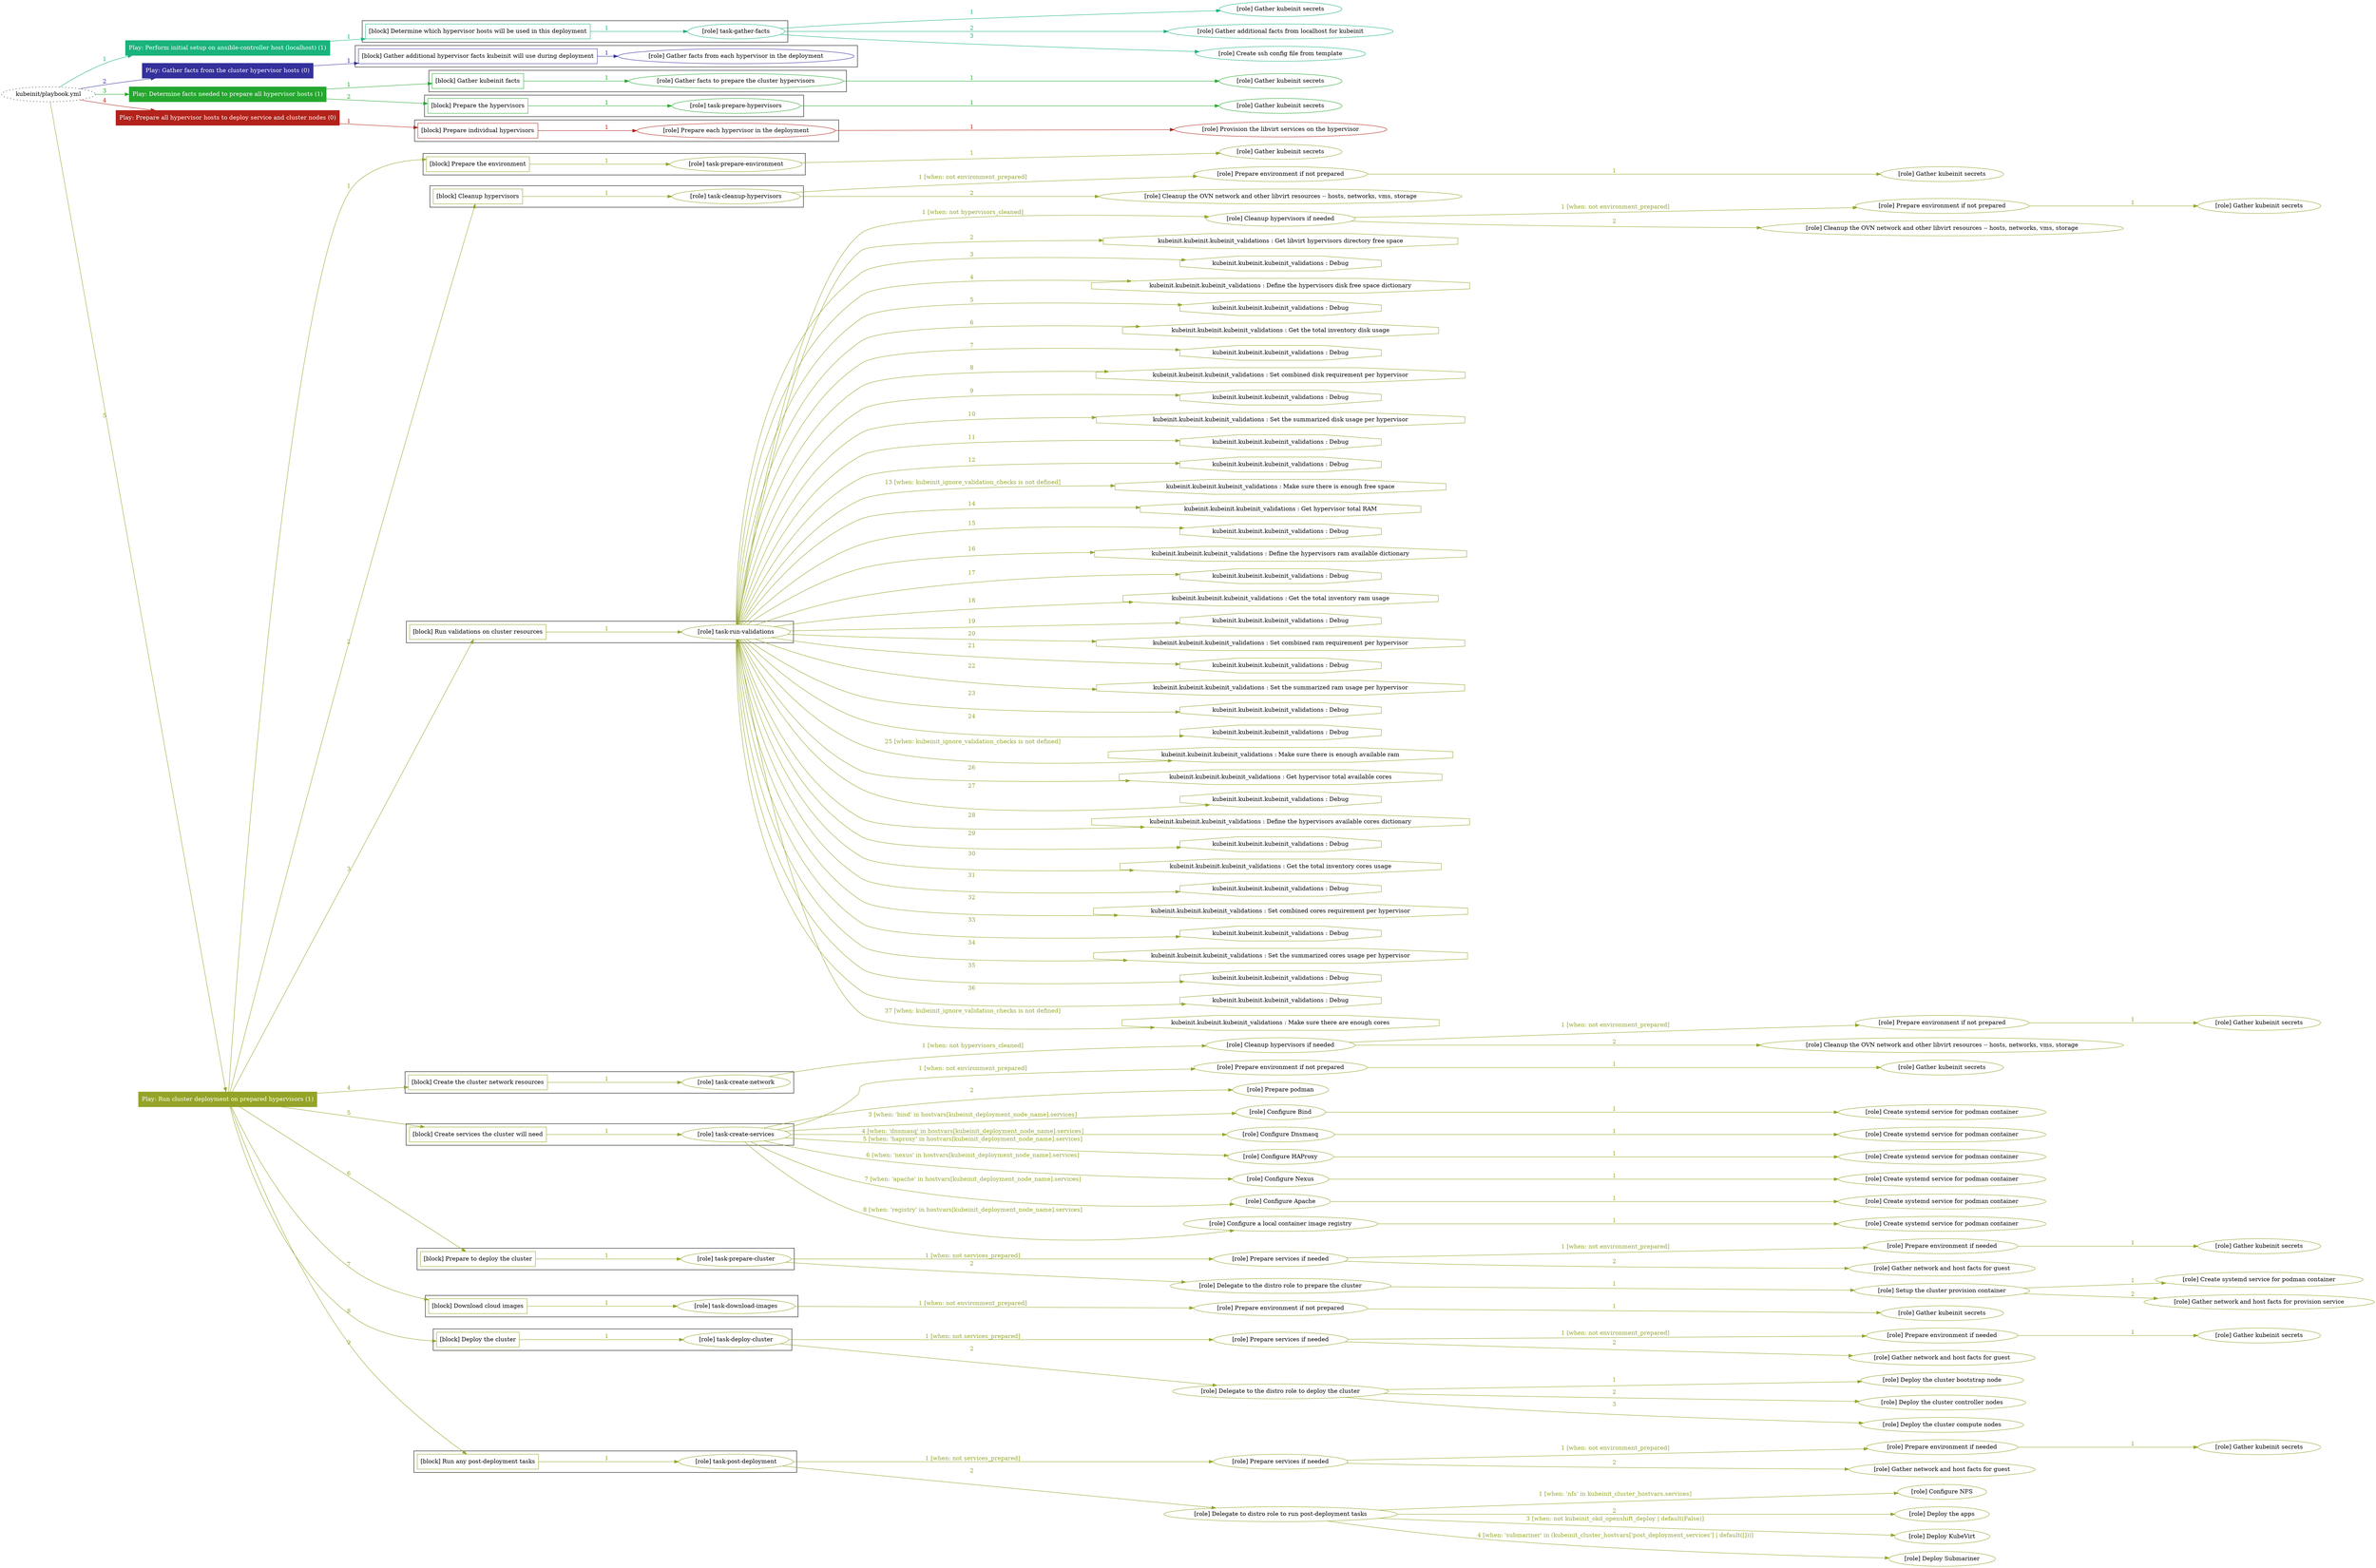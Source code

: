 digraph {
	graph [concentrate=true ordering=in rankdir=LR ratio=fill]
	edge [esep=5 sep=10]
	"kubeinit/playbook.yml" [URL="/home/runner/work/kubeinit/kubeinit/kubeinit/playbook.yml" id=playbook_85c4ba30 style=dotted]
	play_6df2d67b [label="Play: Perform initial setup on ansible-controller host (localhost) (1)" URL="/home/runner/work/kubeinit/kubeinit/kubeinit/playbook.yml" color="#19b37c" fontcolor="#ffffff" id=play_6df2d67b shape=box style=filled tooltip=localhost]
	"kubeinit/playbook.yml" -> play_6df2d67b [label="1 " color="#19b37c" fontcolor="#19b37c" id=edge_0aa64eb3 labeltooltip="1 " tooltip="1 "]
	subgraph "Gather kubeinit secrets" {
		role_e0ba9363 [label="[role] Gather kubeinit secrets" URL="/home/runner/.ansible/collections/ansible_collections/kubeinit/kubeinit/roles/kubeinit_prepare/tasks/build_hypervisors_group.yml" color="#19b37c" id=role_e0ba9363 tooltip="Gather kubeinit secrets"]
	}
	subgraph "Gather additional facts from localhost for kubeinit" {
		role_f0b11e8e [label="[role] Gather additional facts from localhost for kubeinit" URL="/home/runner/.ansible/collections/ansible_collections/kubeinit/kubeinit/roles/kubeinit_prepare/tasks/build_hypervisors_group.yml" color="#19b37c" id=role_f0b11e8e tooltip="Gather additional facts from localhost for kubeinit"]
	}
	subgraph "Create ssh config file from template" {
		role_91dc00cb [label="[role] Create ssh config file from template" URL="/home/runner/.ansible/collections/ansible_collections/kubeinit/kubeinit/roles/kubeinit_prepare/tasks/build_hypervisors_group.yml" color="#19b37c" id=role_91dc00cb tooltip="Create ssh config file from template"]
	}
	subgraph "task-gather-facts" {
		role_4354ecbf [label="[role] task-gather-facts" URL="/home/runner/work/kubeinit/kubeinit/kubeinit/playbook.yml" color="#19b37c" id=role_4354ecbf tooltip="task-gather-facts"]
		role_4354ecbf -> role_e0ba9363 [label="1 " color="#19b37c" fontcolor="#19b37c" id=edge_5e1884c7 labeltooltip="1 " tooltip="1 "]
		role_4354ecbf -> role_f0b11e8e [label="2 " color="#19b37c" fontcolor="#19b37c" id=edge_188f008f labeltooltip="2 " tooltip="2 "]
		role_4354ecbf -> role_91dc00cb [label="3 " color="#19b37c" fontcolor="#19b37c" id=edge_2c834e69 labeltooltip="3 " tooltip="3 "]
	}
	subgraph "Play: Perform initial setup on ansible-controller host (localhost) (1)" {
		play_6df2d67b -> block_5bda6349 [label=1 color="#19b37c" fontcolor="#19b37c" id=edge_d54d0ddb labeltooltip=1 tooltip=1]
		subgraph cluster_block_5bda6349 {
			block_5bda6349 [label="[block] Determine which hypervisor hosts will be used in this deployment" URL="/home/runner/work/kubeinit/kubeinit/kubeinit/playbook.yml" color="#19b37c" id=block_5bda6349 labeltooltip="Determine which hypervisor hosts will be used in this deployment" shape=box tooltip="Determine which hypervisor hosts will be used in this deployment"]
			block_5bda6349 -> role_4354ecbf [label="1 " color="#19b37c" fontcolor="#19b37c" id=edge_f3543028 labeltooltip="1 " tooltip="1 "]
		}
	}
	play_bdb06d68 [label="Play: Gather facts from the cluster hypervisor hosts (0)" URL="/home/runner/work/kubeinit/kubeinit/kubeinit/playbook.yml" color="#34309c" fontcolor="#ffffff" id=play_bdb06d68 shape=box style=filled tooltip="Play: Gather facts from the cluster hypervisor hosts (0)"]
	"kubeinit/playbook.yml" -> play_bdb06d68 [label="2 " color="#34309c" fontcolor="#34309c" id=edge_995023cb labeltooltip="2 " tooltip="2 "]
	subgraph "Gather facts from each hypervisor in the deployment" {
		role_6d00f6bb [label="[role] Gather facts from each hypervisor in the deployment" URL="/home/runner/work/kubeinit/kubeinit/kubeinit/playbook.yml" color="#34309c" id=role_6d00f6bb tooltip="Gather facts from each hypervisor in the deployment"]
	}
	subgraph "Play: Gather facts from the cluster hypervisor hosts (0)" {
		play_bdb06d68 -> block_62ca619c [label=1 color="#34309c" fontcolor="#34309c" id=edge_2119ec11 labeltooltip=1 tooltip=1]
		subgraph cluster_block_62ca619c {
			block_62ca619c [label="[block] Gather additional hypervisor facts kubeinit will use during deployment" URL="/home/runner/work/kubeinit/kubeinit/kubeinit/playbook.yml" color="#34309c" id=block_62ca619c labeltooltip="Gather additional hypervisor facts kubeinit will use during deployment" shape=box tooltip="Gather additional hypervisor facts kubeinit will use during deployment"]
			block_62ca619c -> role_6d00f6bb [label="1 " color="#34309c" fontcolor="#34309c" id=edge_eb455437 labeltooltip="1 " tooltip="1 "]
		}
	}
	play_65d1d710 [label="Play: Determine facts needed to prepare all hypervisor hosts (1)" URL="/home/runner/work/kubeinit/kubeinit/kubeinit/playbook.yml" color="#25a72f" fontcolor="#ffffff" id=play_65d1d710 shape=box style=filled tooltip=localhost]
	"kubeinit/playbook.yml" -> play_65d1d710 [label="3 " color="#25a72f" fontcolor="#25a72f" id=edge_ae1b3281 labeltooltip="3 " tooltip="3 "]
	subgraph "Gather kubeinit secrets" {
		role_48e52201 [label="[role] Gather kubeinit secrets" URL="/home/runner/.ansible/collections/ansible_collections/kubeinit/kubeinit/roles/kubeinit_prepare/tasks/gather_kubeinit_facts.yml" color="#25a72f" id=role_48e52201 tooltip="Gather kubeinit secrets"]
	}
	subgraph "Gather facts to prepare the cluster hypervisors" {
		role_d7dfe761 [label="[role] Gather facts to prepare the cluster hypervisors" URL="/home/runner/work/kubeinit/kubeinit/kubeinit/playbook.yml" color="#25a72f" id=role_d7dfe761 tooltip="Gather facts to prepare the cluster hypervisors"]
		role_d7dfe761 -> role_48e52201 [label="1 " color="#25a72f" fontcolor="#25a72f" id=edge_21d0bb78 labeltooltip="1 " tooltip="1 "]
	}
	subgraph "Gather kubeinit secrets" {
		role_f0ab1d7e [label="[role] Gather kubeinit secrets" URL="/home/runner/.ansible/collections/ansible_collections/kubeinit/kubeinit/roles/kubeinit_prepare/tasks/gather_kubeinit_facts.yml" color="#25a72f" id=role_f0ab1d7e tooltip="Gather kubeinit secrets"]
	}
	subgraph "task-prepare-hypervisors" {
		role_a7c603bc [label="[role] task-prepare-hypervisors" URL="/home/runner/work/kubeinit/kubeinit/kubeinit/playbook.yml" color="#25a72f" id=role_a7c603bc tooltip="task-prepare-hypervisors"]
		role_a7c603bc -> role_f0ab1d7e [label="1 " color="#25a72f" fontcolor="#25a72f" id=edge_b58a7667 labeltooltip="1 " tooltip="1 "]
	}
	subgraph "Play: Determine facts needed to prepare all hypervisor hosts (1)" {
		play_65d1d710 -> block_c63ff28d [label=1 color="#25a72f" fontcolor="#25a72f" id=edge_e9bfacd6 labeltooltip=1 tooltip=1]
		subgraph cluster_block_c63ff28d {
			block_c63ff28d [label="[block] Gather kubeinit facts" URL="/home/runner/work/kubeinit/kubeinit/kubeinit/playbook.yml" color="#25a72f" id=block_c63ff28d labeltooltip="Gather kubeinit facts" shape=box tooltip="Gather kubeinit facts"]
			block_c63ff28d -> role_d7dfe761 [label="1 " color="#25a72f" fontcolor="#25a72f" id=edge_9ce40a1f labeltooltip="1 " tooltip="1 "]
		}
		play_65d1d710 -> block_07e550fc [label=2 color="#25a72f" fontcolor="#25a72f" id=edge_a1022e02 labeltooltip=2 tooltip=2]
		subgraph cluster_block_07e550fc {
			block_07e550fc [label="[block] Prepare the hypervisors" URL="/home/runner/work/kubeinit/kubeinit/kubeinit/playbook.yml" color="#25a72f" id=block_07e550fc labeltooltip="Prepare the hypervisors" shape=box tooltip="Prepare the hypervisors"]
			block_07e550fc -> role_a7c603bc [label="1 " color="#25a72f" fontcolor="#25a72f" id=edge_efee9113 labeltooltip="1 " tooltip="1 "]
		}
	}
	play_d717cc5e [label="Play: Prepare all hypervisor hosts to deploy service and cluster nodes (0)" URL="/home/runner/work/kubeinit/kubeinit/kubeinit/playbook.yml" color="#b2221a" fontcolor="#ffffff" id=play_d717cc5e shape=box style=filled tooltip="Play: Prepare all hypervisor hosts to deploy service and cluster nodes (0)"]
	"kubeinit/playbook.yml" -> play_d717cc5e [label="4 " color="#b2221a" fontcolor="#b2221a" id=edge_8abf5894 labeltooltip="4 " tooltip="4 "]
	subgraph "Provision the libvirt services on the hypervisor" {
		role_d17dde5d [label="[role] Provision the libvirt services on the hypervisor" URL="/home/runner/.ansible/collections/ansible_collections/kubeinit/kubeinit/roles/kubeinit_prepare/tasks/prepare_hypervisor.yml" color="#b2221a" id=role_d17dde5d tooltip="Provision the libvirt services on the hypervisor"]
	}
	subgraph "Prepare each hypervisor in the deployment" {
		role_a96aeeb5 [label="[role] Prepare each hypervisor in the deployment" URL="/home/runner/work/kubeinit/kubeinit/kubeinit/playbook.yml" color="#b2221a" id=role_a96aeeb5 tooltip="Prepare each hypervisor in the deployment"]
		role_a96aeeb5 -> role_d17dde5d [label="1 " color="#b2221a" fontcolor="#b2221a" id=edge_a82bee78 labeltooltip="1 " tooltip="1 "]
	}
	subgraph "Play: Prepare all hypervisor hosts to deploy service and cluster nodes (0)" {
		play_d717cc5e -> block_9e357acc [label=1 color="#b2221a" fontcolor="#b2221a" id=edge_7d659cb0 labeltooltip=1 tooltip=1]
		subgraph cluster_block_9e357acc {
			block_9e357acc [label="[block] Prepare individual hypervisors" URL="/home/runner/work/kubeinit/kubeinit/kubeinit/playbook.yml" color="#b2221a" id=block_9e357acc labeltooltip="Prepare individual hypervisors" shape=box tooltip="Prepare individual hypervisors"]
			block_9e357acc -> role_a96aeeb5 [label="1 " color="#b2221a" fontcolor="#b2221a" id=edge_d568c273 labeltooltip="1 " tooltip="1 "]
		}
	}
	play_6948c491 [label="Play: Run cluster deployment on prepared hypervisors (1)" URL="/home/runner/work/kubeinit/kubeinit/kubeinit/playbook.yml" color="#95a428" fontcolor="#ffffff" id=play_6948c491 shape=box style=filled tooltip=localhost]
	"kubeinit/playbook.yml" -> play_6948c491 [label="5 " color="#95a428" fontcolor="#95a428" id=edge_7f59cbd9 labeltooltip="5 " tooltip="5 "]
	subgraph "Gather kubeinit secrets" {
		role_6306f327 [label="[role] Gather kubeinit secrets" URL="/home/runner/.ansible/collections/ansible_collections/kubeinit/kubeinit/roles/kubeinit_prepare/tasks/gather_kubeinit_facts.yml" color="#95a428" id=role_6306f327 tooltip="Gather kubeinit secrets"]
	}
	subgraph "task-prepare-environment" {
		role_22c34908 [label="[role] task-prepare-environment" URL="/home/runner/work/kubeinit/kubeinit/kubeinit/playbook.yml" color="#95a428" id=role_22c34908 tooltip="task-prepare-environment"]
		role_22c34908 -> role_6306f327 [label="1 " color="#95a428" fontcolor="#95a428" id=edge_5ba87dcf labeltooltip="1 " tooltip="1 "]
	}
	subgraph "Gather kubeinit secrets" {
		role_3633be35 [label="[role] Gather kubeinit secrets" URL="/home/runner/.ansible/collections/ansible_collections/kubeinit/kubeinit/roles/kubeinit_prepare/tasks/gather_kubeinit_facts.yml" color="#95a428" id=role_3633be35 tooltip="Gather kubeinit secrets"]
	}
	subgraph "Prepare environment if not prepared" {
		role_69debfd1 [label="[role] Prepare environment if not prepared" URL="/home/runner/.ansible/collections/ansible_collections/kubeinit/kubeinit/roles/kubeinit_prepare/tasks/cleanup_hypervisors.yml" color="#95a428" id=role_69debfd1 tooltip="Prepare environment if not prepared"]
		role_69debfd1 -> role_3633be35 [label="1 " color="#95a428" fontcolor="#95a428" id=edge_e985a765 labeltooltip="1 " tooltip="1 "]
	}
	subgraph "Cleanup the OVN network and other libvirt resources -- hosts, networks, vms, storage" {
		role_cedc4eb8 [label="[role] Cleanup the OVN network and other libvirt resources -- hosts, networks, vms, storage" URL="/home/runner/.ansible/collections/ansible_collections/kubeinit/kubeinit/roles/kubeinit_prepare/tasks/cleanup_hypervisors.yml" color="#95a428" id=role_cedc4eb8 tooltip="Cleanup the OVN network and other libvirt resources -- hosts, networks, vms, storage"]
	}
	subgraph "task-cleanup-hypervisors" {
		role_fb9af91a [label="[role] task-cleanup-hypervisors" URL="/home/runner/work/kubeinit/kubeinit/kubeinit/playbook.yml" color="#95a428" id=role_fb9af91a tooltip="task-cleanup-hypervisors"]
		role_fb9af91a -> role_69debfd1 [label="1 [when: not environment_prepared]" color="#95a428" fontcolor="#95a428" id=edge_607a3b74 labeltooltip="1 [when: not environment_prepared]" tooltip="1 [when: not environment_prepared]"]
		role_fb9af91a -> role_cedc4eb8 [label="2 " color="#95a428" fontcolor="#95a428" id=edge_25e4d413 labeltooltip="2 " tooltip="2 "]
	}
	subgraph "Gather kubeinit secrets" {
		role_6564d559 [label="[role] Gather kubeinit secrets" URL="/home/runner/.ansible/collections/ansible_collections/kubeinit/kubeinit/roles/kubeinit_prepare/tasks/gather_kubeinit_facts.yml" color="#95a428" id=role_6564d559 tooltip="Gather kubeinit secrets"]
	}
	subgraph "Prepare environment if not prepared" {
		role_5cb834cb [label="[role] Prepare environment if not prepared" URL="/home/runner/.ansible/collections/ansible_collections/kubeinit/kubeinit/roles/kubeinit_prepare/tasks/cleanup_hypervisors.yml" color="#95a428" id=role_5cb834cb tooltip="Prepare environment if not prepared"]
		role_5cb834cb -> role_6564d559 [label="1 " color="#95a428" fontcolor="#95a428" id=edge_2e5d711a labeltooltip="1 " tooltip="1 "]
	}
	subgraph "Cleanup the OVN network and other libvirt resources -- hosts, networks, vms, storage" {
		role_5125f398 [label="[role] Cleanup the OVN network and other libvirt resources -- hosts, networks, vms, storage" URL="/home/runner/.ansible/collections/ansible_collections/kubeinit/kubeinit/roles/kubeinit_prepare/tasks/cleanup_hypervisors.yml" color="#95a428" id=role_5125f398 tooltip="Cleanup the OVN network and other libvirt resources -- hosts, networks, vms, storage"]
	}
	subgraph "Cleanup hypervisors if needed" {
		role_85b0f0a5 [label="[role] Cleanup hypervisors if needed" URL="/home/runner/.ansible/collections/ansible_collections/kubeinit/kubeinit/roles/kubeinit_validations/tasks/main.yml" color="#95a428" id=role_85b0f0a5 tooltip="Cleanup hypervisors if needed"]
		role_85b0f0a5 -> role_5cb834cb [label="1 [when: not environment_prepared]" color="#95a428" fontcolor="#95a428" id=edge_872a3eca labeltooltip="1 [when: not environment_prepared]" tooltip="1 [when: not environment_prepared]"]
		role_85b0f0a5 -> role_5125f398 [label="2 " color="#95a428" fontcolor="#95a428" id=edge_8c139876 labeltooltip="2 " tooltip="2 "]
	}
	subgraph "task-run-validations" {
		role_878a3797 [label="[role] task-run-validations" URL="/home/runner/work/kubeinit/kubeinit/kubeinit/playbook.yml" color="#95a428" id=role_878a3797 tooltip="task-run-validations"]
		role_878a3797 -> role_85b0f0a5 [label="1 [when: not hypervisors_cleaned]" color="#95a428" fontcolor="#95a428" id=edge_ee4e1480 labeltooltip="1 [when: not hypervisors_cleaned]" tooltip="1 [when: not hypervisors_cleaned]"]
		task_3fe43876 [label="kubeinit.kubeinit.kubeinit_validations : Get libvirt hypervisors directory free space" URL="/home/runner/.ansible/collections/ansible_collections/kubeinit/kubeinit/roles/kubeinit_validations/tasks/10_libvirt_free_space.yml" color="#95a428" id=task_3fe43876 shape=octagon tooltip="kubeinit.kubeinit.kubeinit_validations : Get libvirt hypervisors directory free space"]
		role_878a3797 -> task_3fe43876 [label="2 " color="#95a428" fontcolor="#95a428" id=edge_12eec19f labeltooltip="2 " tooltip="2 "]
		task_c3666a6e [label="kubeinit.kubeinit.kubeinit_validations : Debug" URL="/home/runner/.ansible/collections/ansible_collections/kubeinit/kubeinit/roles/kubeinit_validations/tasks/10_libvirt_free_space.yml" color="#95a428" id=task_c3666a6e shape=octagon tooltip="kubeinit.kubeinit.kubeinit_validations : Debug"]
		role_878a3797 -> task_c3666a6e [label="3 " color="#95a428" fontcolor="#95a428" id=edge_973ae6a5 labeltooltip="3 " tooltip="3 "]
		task_f958628d [label="kubeinit.kubeinit.kubeinit_validations : Define the hypervisors disk free space dictionary" URL="/home/runner/.ansible/collections/ansible_collections/kubeinit/kubeinit/roles/kubeinit_validations/tasks/10_libvirt_free_space.yml" color="#95a428" id=task_f958628d shape=octagon tooltip="kubeinit.kubeinit.kubeinit_validations : Define the hypervisors disk free space dictionary"]
		role_878a3797 -> task_f958628d [label="4 " color="#95a428" fontcolor="#95a428" id=edge_c0340e05 labeltooltip="4 " tooltip="4 "]
		task_42d166b5 [label="kubeinit.kubeinit.kubeinit_validations : Debug" URL="/home/runner/.ansible/collections/ansible_collections/kubeinit/kubeinit/roles/kubeinit_validations/tasks/10_libvirt_free_space.yml" color="#95a428" id=task_42d166b5 shape=octagon tooltip="kubeinit.kubeinit.kubeinit_validations : Debug"]
		role_878a3797 -> task_42d166b5 [label="5 " color="#95a428" fontcolor="#95a428" id=edge_4ccaed5c labeltooltip="5 " tooltip="5 "]
		task_b8a4088f [label="kubeinit.kubeinit.kubeinit_validations : Get the total inventory disk usage" URL="/home/runner/.ansible/collections/ansible_collections/kubeinit/kubeinit/roles/kubeinit_validations/tasks/10_libvirt_free_space.yml" color="#95a428" id=task_b8a4088f shape=octagon tooltip="kubeinit.kubeinit.kubeinit_validations : Get the total inventory disk usage"]
		role_878a3797 -> task_b8a4088f [label="6 " color="#95a428" fontcolor="#95a428" id=edge_63ac06cf labeltooltip="6 " tooltip="6 "]
		task_69ca1d5c [label="kubeinit.kubeinit.kubeinit_validations : Debug" URL="/home/runner/.ansible/collections/ansible_collections/kubeinit/kubeinit/roles/kubeinit_validations/tasks/10_libvirt_free_space.yml" color="#95a428" id=task_69ca1d5c shape=octagon tooltip="kubeinit.kubeinit.kubeinit_validations : Debug"]
		role_878a3797 -> task_69ca1d5c [label="7 " color="#95a428" fontcolor="#95a428" id=edge_d1be75fa labeltooltip="7 " tooltip="7 "]
		task_90502633 [label="kubeinit.kubeinit.kubeinit_validations : Set combined disk requirement per hypervisor" URL="/home/runner/.ansible/collections/ansible_collections/kubeinit/kubeinit/roles/kubeinit_validations/tasks/10_libvirt_free_space.yml" color="#95a428" id=task_90502633 shape=octagon tooltip="kubeinit.kubeinit.kubeinit_validations : Set combined disk requirement per hypervisor"]
		role_878a3797 -> task_90502633 [label="8 " color="#95a428" fontcolor="#95a428" id=edge_8ec84ae9 labeltooltip="8 " tooltip="8 "]
		task_566ea85f [label="kubeinit.kubeinit.kubeinit_validations : Debug" URL="/home/runner/.ansible/collections/ansible_collections/kubeinit/kubeinit/roles/kubeinit_validations/tasks/10_libvirt_free_space.yml" color="#95a428" id=task_566ea85f shape=octagon tooltip="kubeinit.kubeinit.kubeinit_validations : Debug"]
		role_878a3797 -> task_566ea85f [label="9 " color="#95a428" fontcolor="#95a428" id=edge_fc35cf16 labeltooltip="9 " tooltip="9 "]
		task_06654adf [label="kubeinit.kubeinit.kubeinit_validations : Set the summarized disk usage per hypervisor" URL="/home/runner/.ansible/collections/ansible_collections/kubeinit/kubeinit/roles/kubeinit_validations/tasks/10_libvirt_free_space.yml" color="#95a428" id=task_06654adf shape=octagon tooltip="kubeinit.kubeinit.kubeinit_validations : Set the summarized disk usage per hypervisor"]
		role_878a3797 -> task_06654adf [label="10 " color="#95a428" fontcolor="#95a428" id=edge_36e2f83f labeltooltip="10 " tooltip="10 "]
		task_84d7a842 [label="kubeinit.kubeinit.kubeinit_validations : Debug" URL="/home/runner/.ansible/collections/ansible_collections/kubeinit/kubeinit/roles/kubeinit_validations/tasks/10_libvirt_free_space.yml" color="#95a428" id=task_84d7a842 shape=octagon tooltip="kubeinit.kubeinit.kubeinit_validations : Debug"]
		role_878a3797 -> task_84d7a842 [label="11 " color="#95a428" fontcolor="#95a428" id=edge_c00fa82a labeltooltip="11 " tooltip="11 "]
		task_b5304fd5 [label="kubeinit.kubeinit.kubeinit_validations : Debug" URL="/home/runner/.ansible/collections/ansible_collections/kubeinit/kubeinit/roles/kubeinit_validations/tasks/10_libvirt_free_space.yml" color="#95a428" id=task_b5304fd5 shape=octagon tooltip="kubeinit.kubeinit.kubeinit_validations : Debug"]
		role_878a3797 -> task_b5304fd5 [label="12 " color="#95a428" fontcolor="#95a428" id=edge_e36b32d0 labeltooltip="12 " tooltip="12 "]
		task_2a8f972e [label="kubeinit.kubeinit.kubeinit_validations : Make sure there is enough free space" URL="/home/runner/.ansible/collections/ansible_collections/kubeinit/kubeinit/roles/kubeinit_validations/tasks/10_libvirt_free_space.yml" color="#95a428" id=task_2a8f972e shape=octagon tooltip="kubeinit.kubeinit.kubeinit_validations : Make sure there is enough free space"]
		role_878a3797 -> task_2a8f972e [label="13 [when: kubeinit_ignore_validation_checks is not defined]" color="#95a428" fontcolor="#95a428" id=edge_0fb6af06 labeltooltip="13 [when: kubeinit_ignore_validation_checks is not defined]" tooltip="13 [when: kubeinit_ignore_validation_checks is not defined]"]
		task_7ba0dbda [label="kubeinit.kubeinit.kubeinit_validations : Get hypervisor total RAM" URL="/home/runner/.ansible/collections/ansible_collections/kubeinit/kubeinit/roles/kubeinit_validations/tasks/20_libvirt_available_ram.yml" color="#95a428" id=task_7ba0dbda shape=octagon tooltip="kubeinit.kubeinit.kubeinit_validations : Get hypervisor total RAM"]
		role_878a3797 -> task_7ba0dbda [label="14 " color="#95a428" fontcolor="#95a428" id=edge_cc384bb3 labeltooltip="14 " tooltip="14 "]
		task_14581d08 [label="kubeinit.kubeinit.kubeinit_validations : Debug" URL="/home/runner/.ansible/collections/ansible_collections/kubeinit/kubeinit/roles/kubeinit_validations/tasks/20_libvirt_available_ram.yml" color="#95a428" id=task_14581d08 shape=octagon tooltip="kubeinit.kubeinit.kubeinit_validations : Debug"]
		role_878a3797 -> task_14581d08 [label="15 " color="#95a428" fontcolor="#95a428" id=edge_62571d71 labeltooltip="15 " tooltip="15 "]
		task_b0e9abbb [label="kubeinit.kubeinit.kubeinit_validations : Define the hypervisors ram available dictionary" URL="/home/runner/.ansible/collections/ansible_collections/kubeinit/kubeinit/roles/kubeinit_validations/tasks/20_libvirt_available_ram.yml" color="#95a428" id=task_b0e9abbb shape=octagon tooltip="kubeinit.kubeinit.kubeinit_validations : Define the hypervisors ram available dictionary"]
		role_878a3797 -> task_b0e9abbb [label="16 " color="#95a428" fontcolor="#95a428" id=edge_a01f5833 labeltooltip="16 " tooltip="16 "]
		task_7f0004d6 [label="kubeinit.kubeinit.kubeinit_validations : Debug" URL="/home/runner/.ansible/collections/ansible_collections/kubeinit/kubeinit/roles/kubeinit_validations/tasks/20_libvirt_available_ram.yml" color="#95a428" id=task_7f0004d6 shape=octagon tooltip="kubeinit.kubeinit.kubeinit_validations : Debug"]
		role_878a3797 -> task_7f0004d6 [label="17 " color="#95a428" fontcolor="#95a428" id=edge_4ead7bd2 labeltooltip="17 " tooltip="17 "]
		task_ec2bf63b [label="kubeinit.kubeinit.kubeinit_validations : Get the total inventory ram usage" URL="/home/runner/.ansible/collections/ansible_collections/kubeinit/kubeinit/roles/kubeinit_validations/tasks/20_libvirt_available_ram.yml" color="#95a428" id=task_ec2bf63b shape=octagon tooltip="kubeinit.kubeinit.kubeinit_validations : Get the total inventory ram usage"]
		role_878a3797 -> task_ec2bf63b [label="18 " color="#95a428" fontcolor="#95a428" id=edge_5e7f56aa labeltooltip="18 " tooltip="18 "]
		task_f08796b9 [label="kubeinit.kubeinit.kubeinit_validations : Debug" URL="/home/runner/.ansible/collections/ansible_collections/kubeinit/kubeinit/roles/kubeinit_validations/tasks/20_libvirt_available_ram.yml" color="#95a428" id=task_f08796b9 shape=octagon tooltip="kubeinit.kubeinit.kubeinit_validations : Debug"]
		role_878a3797 -> task_f08796b9 [label="19 " color="#95a428" fontcolor="#95a428" id=edge_8b901df0 labeltooltip="19 " tooltip="19 "]
		task_5465ec6e [label="kubeinit.kubeinit.kubeinit_validations : Set combined ram requirement per hypervisor" URL="/home/runner/.ansible/collections/ansible_collections/kubeinit/kubeinit/roles/kubeinit_validations/tasks/20_libvirt_available_ram.yml" color="#95a428" id=task_5465ec6e shape=octagon tooltip="kubeinit.kubeinit.kubeinit_validations : Set combined ram requirement per hypervisor"]
		role_878a3797 -> task_5465ec6e [label="20 " color="#95a428" fontcolor="#95a428" id=edge_87db9947 labeltooltip="20 " tooltip="20 "]
		task_bc51b59a [label="kubeinit.kubeinit.kubeinit_validations : Debug" URL="/home/runner/.ansible/collections/ansible_collections/kubeinit/kubeinit/roles/kubeinit_validations/tasks/20_libvirt_available_ram.yml" color="#95a428" id=task_bc51b59a shape=octagon tooltip="kubeinit.kubeinit.kubeinit_validations : Debug"]
		role_878a3797 -> task_bc51b59a [label="21 " color="#95a428" fontcolor="#95a428" id=edge_0f634a15 labeltooltip="21 " tooltip="21 "]
		task_0c0fd370 [label="kubeinit.kubeinit.kubeinit_validations : Set the summarized ram usage per hypervisor" URL="/home/runner/.ansible/collections/ansible_collections/kubeinit/kubeinit/roles/kubeinit_validations/tasks/20_libvirt_available_ram.yml" color="#95a428" id=task_0c0fd370 shape=octagon tooltip="kubeinit.kubeinit.kubeinit_validations : Set the summarized ram usage per hypervisor"]
		role_878a3797 -> task_0c0fd370 [label="22 " color="#95a428" fontcolor="#95a428" id=edge_47ff81f6 labeltooltip="22 " tooltip="22 "]
		task_384e26af [label="kubeinit.kubeinit.kubeinit_validations : Debug" URL="/home/runner/.ansible/collections/ansible_collections/kubeinit/kubeinit/roles/kubeinit_validations/tasks/20_libvirt_available_ram.yml" color="#95a428" id=task_384e26af shape=octagon tooltip="kubeinit.kubeinit.kubeinit_validations : Debug"]
		role_878a3797 -> task_384e26af [label="23 " color="#95a428" fontcolor="#95a428" id=edge_5d5aa691 labeltooltip="23 " tooltip="23 "]
		task_da3cb782 [label="kubeinit.kubeinit.kubeinit_validations : Debug" URL="/home/runner/.ansible/collections/ansible_collections/kubeinit/kubeinit/roles/kubeinit_validations/tasks/20_libvirt_available_ram.yml" color="#95a428" id=task_da3cb782 shape=octagon tooltip="kubeinit.kubeinit.kubeinit_validations : Debug"]
		role_878a3797 -> task_da3cb782 [label="24 " color="#95a428" fontcolor="#95a428" id=edge_7c6ec900 labeltooltip="24 " tooltip="24 "]
		task_695a2f2d [label="kubeinit.kubeinit.kubeinit_validations : Make sure there is enough available ram" URL="/home/runner/.ansible/collections/ansible_collections/kubeinit/kubeinit/roles/kubeinit_validations/tasks/20_libvirt_available_ram.yml" color="#95a428" id=task_695a2f2d shape=octagon tooltip="kubeinit.kubeinit.kubeinit_validations : Make sure there is enough available ram"]
		role_878a3797 -> task_695a2f2d [label="25 [when: kubeinit_ignore_validation_checks is not defined]" color="#95a428" fontcolor="#95a428" id=edge_e113d859 labeltooltip="25 [when: kubeinit_ignore_validation_checks is not defined]" tooltip="25 [when: kubeinit_ignore_validation_checks is not defined]"]
		task_869fc34b [label="kubeinit.kubeinit.kubeinit_validations : Get hypervisor total available cores" URL="/home/runner/.ansible/collections/ansible_collections/kubeinit/kubeinit/roles/kubeinit_validations/tasks/30_libvirt_check_cpu_cores.yml" color="#95a428" id=task_869fc34b shape=octagon tooltip="kubeinit.kubeinit.kubeinit_validations : Get hypervisor total available cores"]
		role_878a3797 -> task_869fc34b [label="26 " color="#95a428" fontcolor="#95a428" id=edge_d94797ad labeltooltip="26 " tooltip="26 "]
		task_e1a7c61c [label="kubeinit.kubeinit.kubeinit_validations : Debug" URL="/home/runner/.ansible/collections/ansible_collections/kubeinit/kubeinit/roles/kubeinit_validations/tasks/30_libvirt_check_cpu_cores.yml" color="#95a428" id=task_e1a7c61c shape=octagon tooltip="kubeinit.kubeinit.kubeinit_validations : Debug"]
		role_878a3797 -> task_e1a7c61c [label="27 " color="#95a428" fontcolor="#95a428" id=edge_e3c599f7 labeltooltip="27 " tooltip="27 "]
		task_b2bbfb5d [label="kubeinit.kubeinit.kubeinit_validations : Define the hypervisors available cores dictionary" URL="/home/runner/.ansible/collections/ansible_collections/kubeinit/kubeinit/roles/kubeinit_validations/tasks/30_libvirt_check_cpu_cores.yml" color="#95a428" id=task_b2bbfb5d shape=octagon tooltip="kubeinit.kubeinit.kubeinit_validations : Define the hypervisors available cores dictionary"]
		role_878a3797 -> task_b2bbfb5d [label="28 " color="#95a428" fontcolor="#95a428" id=edge_2ab1f0a2 labeltooltip="28 " tooltip="28 "]
		task_8e107cd9 [label="kubeinit.kubeinit.kubeinit_validations : Debug" URL="/home/runner/.ansible/collections/ansible_collections/kubeinit/kubeinit/roles/kubeinit_validations/tasks/30_libvirt_check_cpu_cores.yml" color="#95a428" id=task_8e107cd9 shape=octagon tooltip="kubeinit.kubeinit.kubeinit_validations : Debug"]
		role_878a3797 -> task_8e107cd9 [label="29 " color="#95a428" fontcolor="#95a428" id=edge_ca90ddf3 labeltooltip="29 " tooltip="29 "]
		task_3316783e [label="kubeinit.kubeinit.kubeinit_validations : Get the total inventory cores usage" URL="/home/runner/.ansible/collections/ansible_collections/kubeinit/kubeinit/roles/kubeinit_validations/tasks/30_libvirt_check_cpu_cores.yml" color="#95a428" id=task_3316783e shape=octagon tooltip="kubeinit.kubeinit.kubeinit_validations : Get the total inventory cores usage"]
		role_878a3797 -> task_3316783e [label="30 " color="#95a428" fontcolor="#95a428" id=edge_23e3426a labeltooltip="30 " tooltip="30 "]
		task_ead3a0da [label="kubeinit.kubeinit.kubeinit_validations : Debug" URL="/home/runner/.ansible/collections/ansible_collections/kubeinit/kubeinit/roles/kubeinit_validations/tasks/30_libvirt_check_cpu_cores.yml" color="#95a428" id=task_ead3a0da shape=octagon tooltip="kubeinit.kubeinit.kubeinit_validations : Debug"]
		role_878a3797 -> task_ead3a0da [label="31 " color="#95a428" fontcolor="#95a428" id=edge_328e9097 labeltooltip="31 " tooltip="31 "]
		task_4707bb22 [label="kubeinit.kubeinit.kubeinit_validations : Set combined cores requirement per hypervisor" URL="/home/runner/.ansible/collections/ansible_collections/kubeinit/kubeinit/roles/kubeinit_validations/tasks/30_libvirt_check_cpu_cores.yml" color="#95a428" id=task_4707bb22 shape=octagon tooltip="kubeinit.kubeinit.kubeinit_validations : Set combined cores requirement per hypervisor"]
		role_878a3797 -> task_4707bb22 [label="32 " color="#95a428" fontcolor="#95a428" id=edge_26e74f12 labeltooltip="32 " tooltip="32 "]
		task_cc1ac921 [label="kubeinit.kubeinit.kubeinit_validations : Debug" URL="/home/runner/.ansible/collections/ansible_collections/kubeinit/kubeinit/roles/kubeinit_validations/tasks/30_libvirt_check_cpu_cores.yml" color="#95a428" id=task_cc1ac921 shape=octagon tooltip="kubeinit.kubeinit.kubeinit_validations : Debug"]
		role_878a3797 -> task_cc1ac921 [label="33 " color="#95a428" fontcolor="#95a428" id=edge_3cdbe7f7 labeltooltip="33 " tooltip="33 "]
		task_b1b00cab [label="kubeinit.kubeinit.kubeinit_validations : Set the summarized cores usage per hypervisor" URL="/home/runner/.ansible/collections/ansible_collections/kubeinit/kubeinit/roles/kubeinit_validations/tasks/30_libvirt_check_cpu_cores.yml" color="#95a428" id=task_b1b00cab shape=octagon tooltip="kubeinit.kubeinit.kubeinit_validations : Set the summarized cores usage per hypervisor"]
		role_878a3797 -> task_b1b00cab [label="34 " color="#95a428" fontcolor="#95a428" id=edge_0c43d902 labeltooltip="34 " tooltip="34 "]
		task_43b52a46 [label="kubeinit.kubeinit.kubeinit_validations : Debug" URL="/home/runner/.ansible/collections/ansible_collections/kubeinit/kubeinit/roles/kubeinit_validations/tasks/30_libvirt_check_cpu_cores.yml" color="#95a428" id=task_43b52a46 shape=octagon tooltip="kubeinit.kubeinit.kubeinit_validations : Debug"]
		role_878a3797 -> task_43b52a46 [label="35 " color="#95a428" fontcolor="#95a428" id=edge_9a1b0b33 labeltooltip="35 " tooltip="35 "]
		task_8032c292 [label="kubeinit.kubeinit.kubeinit_validations : Debug" URL="/home/runner/.ansible/collections/ansible_collections/kubeinit/kubeinit/roles/kubeinit_validations/tasks/30_libvirt_check_cpu_cores.yml" color="#95a428" id=task_8032c292 shape=octagon tooltip="kubeinit.kubeinit.kubeinit_validations : Debug"]
		role_878a3797 -> task_8032c292 [label="36 " color="#95a428" fontcolor="#95a428" id=edge_221b6b67 labeltooltip="36 " tooltip="36 "]
		task_8bd863da [label="kubeinit.kubeinit.kubeinit_validations : Make sure there are enough cores" URL="/home/runner/.ansible/collections/ansible_collections/kubeinit/kubeinit/roles/kubeinit_validations/tasks/30_libvirt_check_cpu_cores.yml" color="#95a428" id=task_8bd863da shape=octagon tooltip="kubeinit.kubeinit.kubeinit_validations : Make sure there are enough cores"]
		role_878a3797 -> task_8bd863da [label="37 [when: kubeinit_ignore_validation_checks is not defined]" color="#95a428" fontcolor="#95a428" id=edge_a2b38a06 labeltooltip="37 [when: kubeinit_ignore_validation_checks is not defined]" tooltip="37 [when: kubeinit_ignore_validation_checks is not defined]"]
	}
	subgraph "Gather kubeinit secrets" {
		role_45460529 [label="[role] Gather kubeinit secrets" URL="/home/runner/.ansible/collections/ansible_collections/kubeinit/kubeinit/roles/kubeinit_prepare/tasks/gather_kubeinit_facts.yml" color="#95a428" id=role_45460529 tooltip="Gather kubeinit secrets"]
	}
	subgraph "Prepare environment if not prepared" {
		role_24def124 [label="[role] Prepare environment if not prepared" URL="/home/runner/.ansible/collections/ansible_collections/kubeinit/kubeinit/roles/kubeinit_prepare/tasks/cleanup_hypervisors.yml" color="#95a428" id=role_24def124 tooltip="Prepare environment if not prepared"]
		role_24def124 -> role_45460529 [label="1 " color="#95a428" fontcolor="#95a428" id=edge_560824a2 labeltooltip="1 " tooltip="1 "]
	}
	subgraph "Cleanup the OVN network and other libvirt resources -- hosts, networks, vms, storage" {
		role_47003bc3 [label="[role] Cleanup the OVN network and other libvirt resources -- hosts, networks, vms, storage" URL="/home/runner/.ansible/collections/ansible_collections/kubeinit/kubeinit/roles/kubeinit_prepare/tasks/cleanup_hypervisors.yml" color="#95a428" id=role_47003bc3 tooltip="Cleanup the OVN network and other libvirt resources -- hosts, networks, vms, storage"]
	}
	subgraph "Cleanup hypervisors if needed" {
		role_b99b5ac2 [label="[role] Cleanup hypervisors if needed" URL="/home/runner/.ansible/collections/ansible_collections/kubeinit/kubeinit/roles/kubeinit_libvirt/tasks/create_network.yml" color="#95a428" id=role_b99b5ac2 tooltip="Cleanup hypervisors if needed"]
		role_b99b5ac2 -> role_24def124 [label="1 [when: not environment_prepared]" color="#95a428" fontcolor="#95a428" id=edge_32e0557a labeltooltip="1 [when: not environment_prepared]" tooltip="1 [when: not environment_prepared]"]
		role_b99b5ac2 -> role_47003bc3 [label="2 " color="#95a428" fontcolor="#95a428" id=edge_19a87963 labeltooltip="2 " tooltip="2 "]
	}
	subgraph "task-create-network" {
		role_37224858 [label="[role] task-create-network" URL="/home/runner/work/kubeinit/kubeinit/kubeinit/playbook.yml" color="#95a428" id=role_37224858 tooltip="task-create-network"]
		role_37224858 -> role_b99b5ac2 [label="1 [when: not hypervisors_cleaned]" color="#95a428" fontcolor="#95a428" id=edge_be693a60 labeltooltip="1 [when: not hypervisors_cleaned]" tooltip="1 [when: not hypervisors_cleaned]"]
	}
	subgraph "Gather kubeinit secrets" {
		role_6d77240a [label="[role] Gather kubeinit secrets" URL="/home/runner/.ansible/collections/ansible_collections/kubeinit/kubeinit/roles/kubeinit_prepare/tasks/gather_kubeinit_facts.yml" color="#95a428" id=role_6d77240a tooltip="Gather kubeinit secrets"]
	}
	subgraph "Prepare environment if not prepared" {
		role_9ef0442a [label="[role] Prepare environment if not prepared" URL="/home/runner/.ansible/collections/ansible_collections/kubeinit/kubeinit/roles/kubeinit_services/tasks/main.yml" color="#95a428" id=role_9ef0442a tooltip="Prepare environment if not prepared"]
		role_9ef0442a -> role_6d77240a [label="1 " color="#95a428" fontcolor="#95a428" id=edge_89158cbe labeltooltip="1 " tooltip="1 "]
	}
	subgraph "Prepare podman" {
		role_656c039f [label="[role] Prepare podman" URL="/home/runner/.ansible/collections/ansible_collections/kubeinit/kubeinit/roles/kubeinit_services/tasks/00_create_service_pod.yml" color="#95a428" id=role_656c039f tooltip="Prepare podman"]
	}
	subgraph "Create systemd service for podman container" {
		role_44a6b76f [label="[role] Create systemd service for podman container" URL="/home/runner/.ansible/collections/ansible_collections/kubeinit/kubeinit/roles/kubeinit_bind/tasks/main.yml" color="#95a428" id=role_44a6b76f tooltip="Create systemd service for podman container"]
	}
	subgraph "Configure Bind" {
		role_1eecd135 [label="[role] Configure Bind" URL="/home/runner/.ansible/collections/ansible_collections/kubeinit/kubeinit/roles/kubeinit_services/tasks/start_services_containers.yml" color="#95a428" id=role_1eecd135 tooltip="Configure Bind"]
		role_1eecd135 -> role_44a6b76f [label="1 " color="#95a428" fontcolor="#95a428" id=edge_d4916590 labeltooltip="1 " tooltip="1 "]
	}
	subgraph "Create systemd service for podman container" {
		role_9e3708d7 [label="[role] Create systemd service for podman container" URL="/home/runner/.ansible/collections/ansible_collections/kubeinit/kubeinit/roles/kubeinit_dnsmasq/tasks/main.yml" color="#95a428" id=role_9e3708d7 tooltip="Create systemd service for podman container"]
	}
	subgraph "Configure Dnsmasq" {
		role_00473646 [label="[role] Configure Dnsmasq" URL="/home/runner/.ansible/collections/ansible_collections/kubeinit/kubeinit/roles/kubeinit_services/tasks/start_services_containers.yml" color="#95a428" id=role_00473646 tooltip="Configure Dnsmasq"]
		role_00473646 -> role_9e3708d7 [label="1 " color="#95a428" fontcolor="#95a428" id=edge_daf68b60 labeltooltip="1 " tooltip="1 "]
	}
	subgraph "Create systemd service for podman container" {
		role_3a6f276a [label="[role] Create systemd service for podman container" URL="/home/runner/.ansible/collections/ansible_collections/kubeinit/kubeinit/roles/kubeinit_haproxy/tasks/main.yml" color="#95a428" id=role_3a6f276a tooltip="Create systemd service for podman container"]
	}
	subgraph "Configure HAProxy" {
		role_648282a5 [label="[role] Configure HAProxy" URL="/home/runner/.ansible/collections/ansible_collections/kubeinit/kubeinit/roles/kubeinit_services/tasks/start_services_containers.yml" color="#95a428" id=role_648282a5 tooltip="Configure HAProxy"]
		role_648282a5 -> role_3a6f276a [label="1 " color="#95a428" fontcolor="#95a428" id=edge_5e147b7e labeltooltip="1 " tooltip="1 "]
	}
	subgraph "Create systemd service for podman container" {
		role_c6e23aad [label="[role] Create systemd service for podman container" URL="/home/runner/.ansible/collections/ansible_collections/kubeinit/kubeinit/roles/kubeinit_nexus/tasks/main.yml" color="#95a428" id=role_c6e23aad tooltip="Create systemd service for podman container"]
	}
	subgraph "Configure Nexus" {
		role_7a5d4986 [label="[role] Configure Nexus" URL="/home/runner/.ansible/collections/ansible_collections/kubeinit/kubeinit/roles/kubeinit_services/tasks/start_services_containers.yml" color="#95a428" id=role_7a5d4986 tooltip="Configure Nexus"]
		role_7a5d4986 -> role_c6e23aad [label="1 " color="#95a428" fontcolor="#95a428" id=edge_25bf62c9 labeltooltip="1 " tooltip="1 "]
	}
	subgraph "Create systemd service for podman container" {
		role_648d8f5c [label="[role] Create systemd service for podman container" URL="/home/runner/.ansible/collections/ansible_collections/kubeinit/kubeinit/roles/kubeinit_apache/tasks/main.yml" color="#95a428" id=role_648d8f5c tooltip="Create systemd service for podman container"]
	}
	subgraph "Configure Apache" {
		role_a104cfb2 [label="[role] Configure Apache" URL="/home/runner/.ansible/collections/ansible_collections/kubeinit/kubeinit/roles/kubeinit_services/tasks/start_services_containers.yml" color="#95a428" id=role_a104cfb2 tooltip="Configure Apache"]
		role_a104cfb2 -> role_648d8f5c [label="1 " color="#95a428" fontcolor="#95a428" id=edge_25c7ce7e labeltooltip="1 " tooltip="1 "]
	}
	subgraph "Create systemd service for podman container" {
		role_1d34b481 [label="[role] Create systemd service for podman container" URL="/home/runner/.ansible/collections/ansible_collections/kubeinit/kubeinit/roles/kubeinit_registry/tasks/main.yml" color="#95a428" id=role_1d34b481 tooltip="Create systemd service for podman container"]
	}
	subgraph "Configure a local container image registry" {
		role_ab59e73f [label="[role] Configure a local container image registry" URL="/home/runner/.ansible/collections/ansible_collections/kubeinit/kubeinit/roles/kubeinit_services/tasks/start_services_containers.yml" color="#95a428" id=role_ab59e73f tooltip="Configure a local container image registry"]
		role_ab59e73f -> role_1d34b481 [label="1 " color="#95a428" fontcolor="#95a428" id=edge_1e59da48 labeltooltip="1 " tooltip="1 "]
	}
	subgraph "task-create-services" {
		role_8b0218c2 [label="[role] task-create-services" URL="/home/runner/work/kubeinit/kubeinit/kubeinit/playbook.yml" color="#95a428" id=role_8b0218c2 tooltip="task-create-services"]
		role_8b0218c2 -> role_9ef0442a [label="1 [when: not environment_prepared]" color="#95a428" fontcolor="#95a428" id=edge_018a78f8 labeltooltip="1 [when: not environment_prepared]" tooltip="1 [when: not environment_prepared]"]
		role_8b0218c2 -> role_656c039f [label="2 " color="#95a428" fontcolor="#95a428" id=edge_5e0841ad labeltooltip="2 " tooltip="2 "]
		role_8b0218c2 -> role_1eecd135 [label="3 [when: 'bind' in hostvars[kubeinit_deployment_node_name].services]" color="#95a428" fontcolor="#95a428" id=edge_9239c363 labeltooltip="3 [when: 'bind' in hostvars[kubeinit_deployment_node_name].services]" tooltip="3 [when: 'bind' in hostvars[kubeinit_deployment_node_name].services]"]
		role_8b0218c2 -> role_00473646 [label="4 [when: 'dnsmasq' in hostvars[kubeinit_deployment_node_name].services]" color="#95a428" fontcolor="#95a428" id=edge_3eef8a8f labeltooltip="4 [when: 'dnsmasq' in hostvars[kubeinit_deployment_node_name].services]" tooltip="4 [when: 'dnsmasq' in hostvars[kubeinit_deployment_node_name].services]"]
		role_8b0218c2 -> role_648282a5 [label="5 [when: 'haproxy' in hostvars[kubeinit_deployment_node_name].services]" color="#95a428" fontcolor="#95a428" id=edge_ab1bc1b7 labeltooltip="5 [when: 'haproxy' in hostvars[kubeinit_deployment_node_name].services]" tooltip="5 [when: 'haproxy' in hostvars[kubeinit_deployment_node_name].services]"]
		role_8b0218c2 -> role_7a5d4986 [label="6 [when: 'nexus' in hostvars[kubeinit_deployment_node_name].services]" color="#95a428" fontcolor="#95a428" id=edge_0a0cce85 labeltooltip="6 [when: 'nexus' in hostvars[kubeinit_deployment_node_name].services]" tooltip="6 [when: 'nexus' in hostvars[kubeinit_deployment_node_name].services]"]
		role_8b0218c2 -> role_a104cfb2 [label="7 [when: 'apache' in hostvars[kubeinit_deployment_node_name].services]" color="#95a428" fontcolor="#95a428" id=edge_86f3b8f0 labeltooltip="7 [when: 'apache' in hostvars[kubeinit_deployment_node_name].services]" tooltip="7 [when: 'apache' in hostvars[kubeinit_deployment_node_name].services]"]
		role_8b0218c2 -> role_ab59e73f [label="8 [when: 'registry' in hostvars[kubeinit_deployment_node_name].services]" color="#95a428" fontcolor="#95a428" id=edge_401aa314 labeltooltip="8 [when: 'registry' in hostvars[kubeinit_deployment_node_name].services]" tooltip="8 [when: 'registry' in hostvars[kubeinit_deployment_node_name].services]"]
	}
	subgraph "Gather kubeinit secrets" {
		role_55355a72 [label="[role] Gather kubeinit secrets" URL="/home/runner/.ansible/collections/ansible_collections/kubeinit/kubeinit/roles/kubeinit_prepare/tasks/gather_kubeinit_facts.yml" color="#95a428" id=role_55355a72 tooltip="Gather kubeinit secrets"]
	}
	subgraph "Prepare environment if needed" {
		role_6b58c31b [label="[role] Prepare environment if needed" URL="/home/runner/.ansible/collections/ansible_collections/kubeinit/kubeinit/roles/kubeinit_services/tasks/prepare_services.yml" color="#95a428" id=role_6b58c31b tooltip="Prepare environment if needed"]
		role_6b58c31b -> role_55355a72 [label="1 " color="#95a428" fontcolor="#95a428" id=edge_fcb35b47 labeltooltip="1 " tooltip="1 "]
	}
	subgraph "Gather network and host facts for guest" {
		role_3b640fbe [label="[role] Gather network and host facts for guest" URL="/home/runner/.ansible/collections/ansible_collections/kubeinit/kubeinit/roles/kubeinit_services/tasks/prepare_services.yml" color="#95a428" id=role_3b640fbe tooltip="Gather network and host facts for guest"]
	}
	subgraph "Prepare services if needed" {
		role_0407953f [label="[role] Prepare services if needed" URL="/home/runner/.ansible/collections/ansible_collections/kubeinit/kubeinit/roles/kubeinit_prepare/tasks/prepare_cluster.yml" color="#95a428" id=role_0407953f tooltip="Prepare services if needed"]
		role_0407953f -> role_6b58c31b [label="1 [when: not environment_prepared]" color="#95a428" fontcolor="#95a428" id=edge_2aabaf28 labeltooltip="1 [when: not environment_prepared]" tooltip="1 [when: not environment_prepared]"]
		role_0407953f -> role_3b640fbe [label="2 " color="#95a428" fontcolor="#95a428" id=edge_c2ee5c1f labeltooltip="2 " tooltip="2 "]
	}
	subgraph "Create systemd service for podman container" {
		role_dcd8a979 [label="[role] Create systemd service for podman container" URL="/home/runner/.ansible/collections/ansible_collections/kubeinit/kubeinit/roles/kubeinit_services/tasks/create_provision_container.yml" color="#95a428" id=role_dcd8a979 tooltip="Create systemd service for podman container"]
	}
	subgraph "Gather network and host facts for provision service" {
		role_98a6f7a2 [label="[role] Gather network and host facts for provision service" URL="/home/runner/.ansible/collections/ansible_collections/kubeinit/kubeinit/roles/kubeinit_services/tasks/create_provision_container.yml" color="#95a428" id=role_98a6f7a2 tooltip="Gather network and host facts for provision service"]
	}
	subgraph "Setup the cluster provision container" {
		role_93e60673 [label="[role] Setup the cluster provision container" URL="/home/runner/.ansible/collections/ansible_collections/kubeinit/kubeinit/roles/kubeinit_okd/tasks/prepare_cluster.yml" color="#95a428" id=role_93e60673 tooltip="Setup the cluster provision container"]
		role_93e60673 -> role_dcd8a979 [label="1 " color="#95a428" fontcolor="#95a428" id=edge_a72eb2f3 labeltooltip="1 " tooltip="1 "]
		role_93e60673 -> role_98a6f7a2 [label="2 " color="#95a428" fontcolor="#95a428" id=edge_8daa8dff labeltooltip="2 " tooltip="2 "]
	}
	subgraph "Delegate to the distro role to prepare the cluster" {
		role_4a8e0a63 [label="[role] Delegate to the distro role to prepare the cluster" URL="/home/runner/.ansible/collections/ansible_collections/kubeinit/kubeinit/roles/kubeinit_prepare/tasks/prepare_cluster.yml" color="#95a428" id=role_4a8e0a63 tooltip="Delegate to the distro role to prepare the cluster"]
		role_4a8e0a63 -> role_93e60673 [label="1 " color="#95a428" fontcolor="#95a428" id=edge_d80b60fd labeltooltip="1 " tooltip="1 "]
	}
	subgraph "task-prepare-cluster" {
		role_b683c035 [label="[role] task-prepare-cluster" URL="/home/runner/work/kubeinit/kubeinit/kubeinit/playbook.yml" color="#95a428" id=role_b683c035 tooltip="task-prepare-cluster"]
		role_b683c035 -> role_0407953f [label="1 [when: not services_prepared]" color="#95a428" fontcolor="#95a428" id=edge_8f3d69c5 labeltooltip="1 [when: not services_prepared]" tooltip="1 [when: not services_prepared]"]
		role_b683c035 -> role_4a8e0a63 [label="2 " color="#95a428" fontcolor="#95a428" id=edge_d99b2044 labeltooltip="2 " tooltip="2 "]
	}
	subgraph "Gather kubeinit secrets" {
		role_3b0f3db3 [label="[role] Gather kubeinit secrets" URL="/home/runner/.ansible/collections/ansible_collections/kubeinit/kubeinit/roles/kubeinit_prepare/tasks/gather_kubeinit_facts.yml" color="#95a428" id=role_3b0f3db3 tooltip="Gather kubeinit secrets"]
	}
	subgraph "Prepare environment if not prepared" {
		role_925cba7a [label="[role] Prepare environment if not prepared" URL="/home/runner/.ansible/collections/ansible_collections/kubeinit/kubeinit/roles/kubeinit_libvirt/tasks/download_cloud_images.yml" color="#95a428" id=role_925cba7a tooltip="Prepare environment if not prepared"]
		role_925cba7a -> role_3b0f3db3 [label="1 " color="#95a428" fontcolor="#95a428" id=edge_b12a952d labeltooltip="1 " tooltip="1 "]
	}
	subgraph "task-download-images" {
		role_c5ef8a66 [label="[role] task-download-images" URL="/home/runner/work/kubeinit/kubeinit/kubeinit/playbook.yml" color="#95a428" id=role_c5ef8a66 tooltip="task-download-images"]
		role_c5ef8a66 -> role_925cba7a [label="1 [when: not environment_prepared]" color="#95a428" fontcolor="#95a428" id=edge_a9119ee5 labeltooltip="1 [when: not environment_prepared]" tooltip="1 [when: not environment_prepared]"]
	}
	subgraph "Gather kubeinit secrets" {
		role_70febbea [label="[role] Gather kubeinit secrets" URL="/home/runner/.ansible/collections/ansible_collections/kubeinit/kubeinit/roles/kubeinit_prepare/tasks/gather_kubeinit_facts.yml" color="#95a428" id=role_70febbea tooltip="Gather kubeinit secrets"]
	}
	subgraph "Prepare environment if needed" {
		role_488a37ae [label="[role] Prepare environment if needed" URL="/home/runner/.ansible/collections/ansible_collections/kubeinit/kubeinit/roles/kubeinit_services/tasks/prepare_services.yml" color="#95a428" id=role_488a37ae tooltip="Prepare environment if needed"]
		role_488a37ae -> role_70febbea [label="1 " color="#95a428" fontcolor="#95a428" id=edge_a468f41f labeltooltip="1 " tooltip="1 "]
	}
	subgraph "Gather network and host facts for guest" {
		role_aff9688f [label="[role] Gather network and host facts for guest" URL="/home/runner/.ansible/collections/ansible_collections/kubeinit/kubeinit/roles/kubeinit_services/tasks/prepare_services.yml" color="#95a428" id=role_aff9688f tooltip="Gather network and host facts for guest"]
	}
	subgraph "Prepare services if needed" {
		role_c7b57af5 [label="[role] Prepare services if needed" URL="/home/runner/.ansible/collections/ansible_collections/kubeinit/kubeinit/roles/kubeinit_prepare/tasks/deploy_cluster.yml" color="#95a428" id=role_c7b57af5 tooltip="Prepare services if needed"]
		role_c7b57af5 -> role_488a37ae [label="1 [when: not environment_prepared]" color="#95a428" fontcolor="#95a428" id=edge_75ab850e labeltooltip="1 [when: not environment_prepared]" tooltip="1 [when: not environment_prepared]"]
		role_c7b57af5 -> role_aff9688f [label="2 " color="#95a428" fontcolor="#95a428" id=edge_eccc4ad1 labeltooltip="2 " tooltip="2 "]
	}
	subgraph "Deploy the cluster bootstrap node" {
		role_8ab6b1bf [label="[role] Deploy the cluster bootstrap node" URL="/home/runner/.ansible/collections/ansible_collections/kubeinit/kubeinit/roles/kubeinit_okd/tasks/main.yml" color="#95a428" id=role_8ab6b1bf tooltip="Deploy the cluster bootstrap node"]
	}
	subgraph "Deploy the cluster controller nodes" {
		role_5fece3d6 [label="[role] Deploy the cluster controller nodes" URL="/home/runner/.ansible/collections/ansible_collections/kubeinit/kubeinit/roles/kubeinit_okd/tasks/main.yml" color="#95a428" id=role_5fece3d6 tooltip="Deploy the cluster controller nodes"]
	}
	subgraph "Deploy the cluster compute nodes" {
		role_908c4569 [label="[role] Deploy the cluster compute nodes" URL="/home/runner/.ansible/collections/ansible_collections/kubeinit/kubeinit/roles/kubeinit_okd/tasks/main.yml" color="#95a428" id=role_908c4569 tooltip="Deploy the cluster compute nodes"]
	}
	subgraph "Delegate to the distro role to deploy the cluster" {
		role_a8f89291 [label="[role] Delegate to the distro role to deploy the cluster" URL="/home/runner/.ansible/collections/ansible_collections/kubeinit/kubeinit/roles/kubeinit_prepare/tasks/deploy_cluster.yml" color="#95a428" id=role_a8f89291 tooltip="Delegate to the distro role to deploy the cluster"]
		role_a8f89291 -> role_8ab6b1bf [label="1 " color="#95a428" fontcolor="#95a428" id=edge_0011594b labeltooltip="1 " tooltip="1 "]
		role_a8f89291 -> role_5fece3d6 [label="2 " color="#95a428" fontcolor="#95a428" id=edge_d570810c labeltooltip="2 " tooltip="2 "]
		role_a8f89291 -> role_908c4569 [label="3 " color="#95a428" fontcolor="#95a428" id=edge_4f0a49d5 labeltooltip="3 " tooltip="3 "]
	}
	subgraph "task-deploy-cluster" {
		role_b0ea2067 [label="[role] task-deploy-cluster" URL="/home/runner/work/kubeinit/kubeinit/kubeinit/playbook.yml" color="#95a428" id=role_b0ea2067 tooltip="task-deploy-cluster"]
		role_b0ea2067 -> role_c7b57af5 [label="1 [when: not services_prepared]" color="#95a428" fontcolor="#95a428" id=edge_33ac990a labeltooltip="1 [when: not services_prepared]" tooltip="1 [when: not services_prepared]"]
		role_b0ea2067 -> role_a8f89291 [label="2 " color="#95a428" fontcolor="#95a428" id=edge_233b4fc5 labeltooltip="2 " tooltip="2 "]
	}
	subgraph "Gather kubeinit secrets" {
		role_2f7914cf [label="[role] Gather kubeinit secrets" URL="/home/runner/.ansible/collections/ansible_collections/kubeinit/kubeinit/roles/kubeinit_prepare/tasks/gather_kubeinit_facts.yml" color="#95a428" id=role_2f7914cf tooltip="Gather kubeinit secrets"]
	}
	subgraph "Prepare environment if needed" {
		role_22c22c59 [label="[role] Prepare environment if needed" URL="/home/runner/.ansible/collections/ansible_collections/kubeinit/kubeinit/roles/kubeinit_services/tasks/prepare_services.yml" color="#95a428" id=role_22c22c59 tooltip="Prepare environment if needed"]
		role_22c22c59 -> role_2f7914cf [label="1 " color="#95a428" fontcolor="#95a428" id=edge_6ad141d2 labeltooltip="1 " tooltip="1 "]
	}
	subgraph "Gather network and host facts for guest" {
		role_ceba211e [label="[role] Gather network and host facts for guest" URL="/home/runner/.ansible/collections/ansible_collections/kubeinit/kubeinit/roles/kubeinit_services/tasks/prepare_services.yml" color="#95a428" id=role_ceba211e tooltip="Gather network and host facts for guest"]
	}
	subgraph "Prepare services if needed" {
		role_2c4c6ff0 [label="[role] Prepare services if needed" URL="/home/runner/.ansible/collections/ansible_collections/kubeinit/kubeinit/roles/kubeinit_prepare/tasks/post_deployment.yml" color="#95a428" id=role_2c4c6ff0 tooltip="Prepare services if needed"]
		role_2c4c6ff0 -> role_22c22c59 [label="1 [when: not environment_prepared]" color="#95a428" fontcolor="#95a428" id=edge_e9deac28 labeltooltip="1 [when: not environment_prepared]" tooltip="1 [when: not environment_prepared]"]
		role_2c4c6ff0 -> role_ceba211e [label="2 " color="#95a428" fontcolor="#95a428" id=edge_101a9425 labeltooltip="2 " tooltip="2 "]
	}
	subgraph "Configure NFS" {
		role_55f2eaee [label="[role] Configure NFS" URL="/home/runner/.ansible/collections/ansible_collections/kubeinit/kubeinit/roles/kubeinit_okd/tasks/post_deployment_tasks.yml" color="#95a428" id=role_55f2eaee tooltip="Configure NFS"]
	}
	subgraph "Deploy the apps" {
		role_5ae0c279 [label="[role] Deploy the apps" URL="/home/runner/.ansible/collections/ansible_collections/kubeinit/kubeinit/roles/kubeinit_okd/tasks/post_deployment_tasks.yml" color="#95a428" id=role_5ae0c279 tooltip="Deploy the apps"]
	}
	subgraph "Deploy KubeVirt" {
		role_cde79710 [label="[role] Deploy KubeVirt" URL="/home/runner/.ansible/collections/ansible_collections/kubeinit/kubeinit/roles/kubeinit_okd/tasks/post_deployment_tasks.yml" color="#95a428" id=role_cde79710 tooltip="Deploy KubeVirt"]
	}
	subgraph "Deploy Submariner" {
		role_8ee24ca0 [label="[role] Deploy Submariner" URL="/home/runner/.ansible/collections/ansible_collections/kubeinit/kubeinit/roles/kubeinit_okd/tasks/post_deployment_tasks.yml" color="#95a428" id=role_8ee24ca0 tooltip="Deploy Submariner"]
	}
	subgraph "Delegate to distro role to run post-deployment tasks" {
		role_1b8cf640 [label="[role] Delegate to distro role to run post-deployment tasks" URL="/home/runner/.ansible/collections/ansible_collections/kubeinit/kubeinit/roles/kubeinit_prepare/tasks/post_deployment.yml" color="#95a428" id=role_1b8cf640 tooltip="Delegate to distro role to run post-deployment tasks"]
		role_1b8cf640 -> role_55f2eaee [label="1 [when: 'nfs' in kubeinit_cluster_hostvars.services]" color="#95a428" fontcolor="#95a428" id=edge_42aa96a3 labeltooltip="1 [when: 'nfs' in kubeinit_cluster_hostvars.services]" tooltip="1 [when: 'nfs' in kubeinit_cluster_hostvars.services]"]
		role_1b8cf640 -> role_5ae0c279 [label="2 " color="#95a428" fontcolor="#95a428" id=edge_a8fc1523 labeltooltip="2 " tooltip="2 "]
		role_1b8cf640 -> role_cde79710 [label="3 [when: not kubeinit_okd_openshift_deploy | default(False)]" color="#95a428" fontcolor="#95a428" id=edge_f2a2bcf4 labeltooltip="3 [when: not kubeinit_okd_openshift_deploy | default(False)]" tooltip="3 [when: not kubeinit_okd_openshift_deploy | default(False)]"]
		role_1b8cf640 -> role_8ee24ca0 [label="4 [when: 'submariner' in (kubeinit_cluster_hostvars['post_deployment_services'] | default([]))]" color="#95a428" fontcolor="#95a428" id=edge_c6d1392f labeltooltip="4 [when: 'submariner' in (kubeinit_cluster_hostvars['post_deployment_services'] | default([]))]" tooltip="4 [when: 'submariner' in (kubeinit_cluster_hostvars['post_deployment_services'] | default([]))]"]
	}
	subgraph "task-post-deployment" {
		role_feca59dd [label="[role] task-post-deployment" URL="/home/runner/work/kubeinit/kubeinit/kubeinit/playbook.yml" color="#95a428" id=role_feca59dd tooltip="task-post-deployment"]
		role_feca59dd -> role_2c4c6ff0 [label="1 [when: not services_prepared]" color="#95a428" fontcolor="#95a428" id=edge_d96fae5e labeltooltip="1 [when: not services_prepared]" tooltip="1 [when: not services_prepared]"]
		role_feca59dd -> role_1b8cf640 [label="2 " color="#95a428" fontcolor="#95a428" id=edge_d31707a0 labeltooltip="2 " tooltip="2 "]
	}
	subgraph "Play: Run cluster deployment on prepared hypervisors (1)" {
		play_6948c491 -> block_df5f87cb [label=1 color="#95a428" fontcolor="#95a428" id=edge_93e7a66a labeltooltip=1 tooltip=1]
		subgraph cluster_block_df5f87cb {
			block_df5f87cb [label="[block] Prepare the environment" URL="/home/runner/work/kubeinit/kubeinit/kubeinit/playbook.yml" color="#95a428" id=block_df5f87cb labeltooltip="Prepare the environment" shape=box tooltip="Prepare the environment"]
			block_df5f87cb -> role_22c34908 [label="1 " color="#95a428" fontcolor="#95a428" id=edge_7b5a66b4 labeltooltip="1 " tooltip="1 "]
		}
		play_6948c491 -> block_fef19159 [label=2 color="#95a428" fontcolor="#95a428" id=edge_058d0069 labeltooltip=2 tooltip=2]
		subgraph cluster_block_fef19159 {
			block_fef19159 [label="[block] Cleanup hypervisors" URL="/home/runner/work/kubeinit/kubeinit/kubeinit/playbook.yml" color="#95a428" id=block_fef19159 labeltooltip="Cleanup hypervisors" shape=box tooltip="Cleanup hypervisors"]
			block_fef19159 -> role_fb9af91a [label="1 " color="#95a428" fontcolor="#95a428" id=edge_03e01c67 labeltooltip="1 " tooltip="1 "]
		}
		play_6948c491 -> block_2cb392d4 [label=3 color="#95a428" fontcolor="#95a428" id=edge_9f2bba94 labeltooltip=3 tooltip=3]
		subgraph cluster_block_2cb392d4 {
			block_2cb392d4 [label="[block] Run validations on cluster resources" URL="/home/runner/work/kubeinit/kubeinit/kubeinit/playbook.yml" color="#95a428" id=block_2cb392d4 labeltooltip="Run validations on cluster resources" shape=box tooltip="Run validations on cluster resources"]
			block_2cb392d4 -> role_878a3797 [label="1 " color="#95a428" fontcolor="#95a428" id=edge_db55e3fb labeltooltip="1 " tooltip="1 "]
		}
		play_6948c491 -> block_7e9cd9f0 [label=4 color="#95a428" fontcolor="#95a428" id=edge_df1c6bcf labeltooltip=4 tooltip=4]
		subgraph cluster_block_7e9cd9f0 {
			block_7e9cd9f0 [label="[block] Create the cluster network resources" URL="/home/runner/work/kubeinit/kubeinit/kubeinit/playbook.yml" color="#95a428" id=block_7e9cd9f0 labeltooltip="Create the cluster network resources" shape=box tooltip="Create the cluster network resources"]
			block_7e9cd9f0 -> role_37224858 [label="1 " color="#95a428" fontcolor="#95a428" id=edge_57fdb617 labeltooltip="1 " tooltip="1 "]
		}
		play_6948c491 -> block_35affc8a [label=5 color="#95a428" fontcolor="#95a428" id=edge_ff92807e labeltooltip=5 tooltip=5]
		subgraph cluster_block_35affc8a {
			block_35affc8a [label="[block] Create services the cluster will need" URL="/home/runner/work/kubeinit/kubeinit/kubeinit/playbook.yml" color="#95a428" id=block_35affc8a labeltooltip="Create services the cluster will need" shape=box tooltip="Create services the cluster will need"]
			block_35affc8a -> role_8b0218c2 [label="1 " color="#95a428" fontcolor="#95a428" id=edge_ec72d9d1 labeltooltip="1 " tooltip="1 "]
		}
		play_6948c491 -> block_f3484f09 [label=6 color="#95a428" fontcolor="#95a428" id=edge_f36d472d labeltooltip=6 tooltip=6]
		subgraph cluster_block_f3484f09 {
			block_f3484f09 [label="[block] Prepare to deploy the cluster" URL="/home/runner/work/kubeinit/kubeinit/kubeinit/playbook.yml" color="#95a428" id=block_f3484f09 labeltooltip="Prepare to deploy the cluster" shape=box tooltip="Prepare to deploy the cluster"]
			block_f3484f09 -> role_b683c035 [label="1 " color="#95a428" fontcolor="#95a428" id=edge_3e1298c4 labeltooltip="1 " tooltip="1 "]
		}
		play_6948c491 -> block_84aa6746 [label=7 color="#95a428" fontcolor="#95a428" id=edge_101d999d labeltooltip=7 tooltip=7]
		subgraph cluster_block_84aa6746 {
			block_84aa6746 [label="[block] Download cloud images" URL="/home/runner/work/kubeinit/kubeinit/kubeinit/playbook.yml" color="#95a428" id=block_84aa6746 labeltooltip="Download cloud images" shape=box tooltip="Download cloud images"]
			block_84aa6746 -> role_c5ef8a66 [label="1 " color="#95a428" fontcolor="#95a428" id=edge_fe5a91dc labeltooltip="1 " tooltip="1 "]
		}
		play_6948c491 -> block_bce558ca [label=8 color="#95a428" fontcolor="#95a428" id=edge_4942dbe9 labeltooltip=8 tooltip=8]
		subgraph cluster_block_bce558ca {
			block_bce558ca [label="[block] Deploy the cluster" URL="/home/runner/work/kubeinit/kubeinit/kubeinit/playbook.yml" color="#95a428" id=block_bce558ca labeltooltip="Deploy the cluster" shape=box tooltip="Deploy the cluster"]
			block_bce558ca -> role_b0ea2067 [label="1 " color="#95a428" fontcolor="#95a428" id=edge_40099063 labeltooltip="1 " tooltip="1 "]
		}
		play_6948c491 -> block_0bc6d49f [label=9 color="#95a428" fontcolor="#95a428" id=edge_f596bb7c labeltooltip=9 tooltip=9]
		subgraph cluster_block_0bc6d49f {
			block_0bc6d49f [label="[block] Run any post-deployment tasks" URL="/home/runner/work/kubeinit/kubeinit/kubeinit/playbook.yml" color="#95a428" id=block_0bc6d49f labeltooltip="Run any post-deployment tasks" shape=box tooltip="Run any post-deployment tasks"]
			block_0bc6d49f -> role_feca59dd [label="1 " color="#95a428" fontcolor="#95a428" id=edge_05384913 labeltooltip="1 " tooltip="1 "]
		}
	}
}
